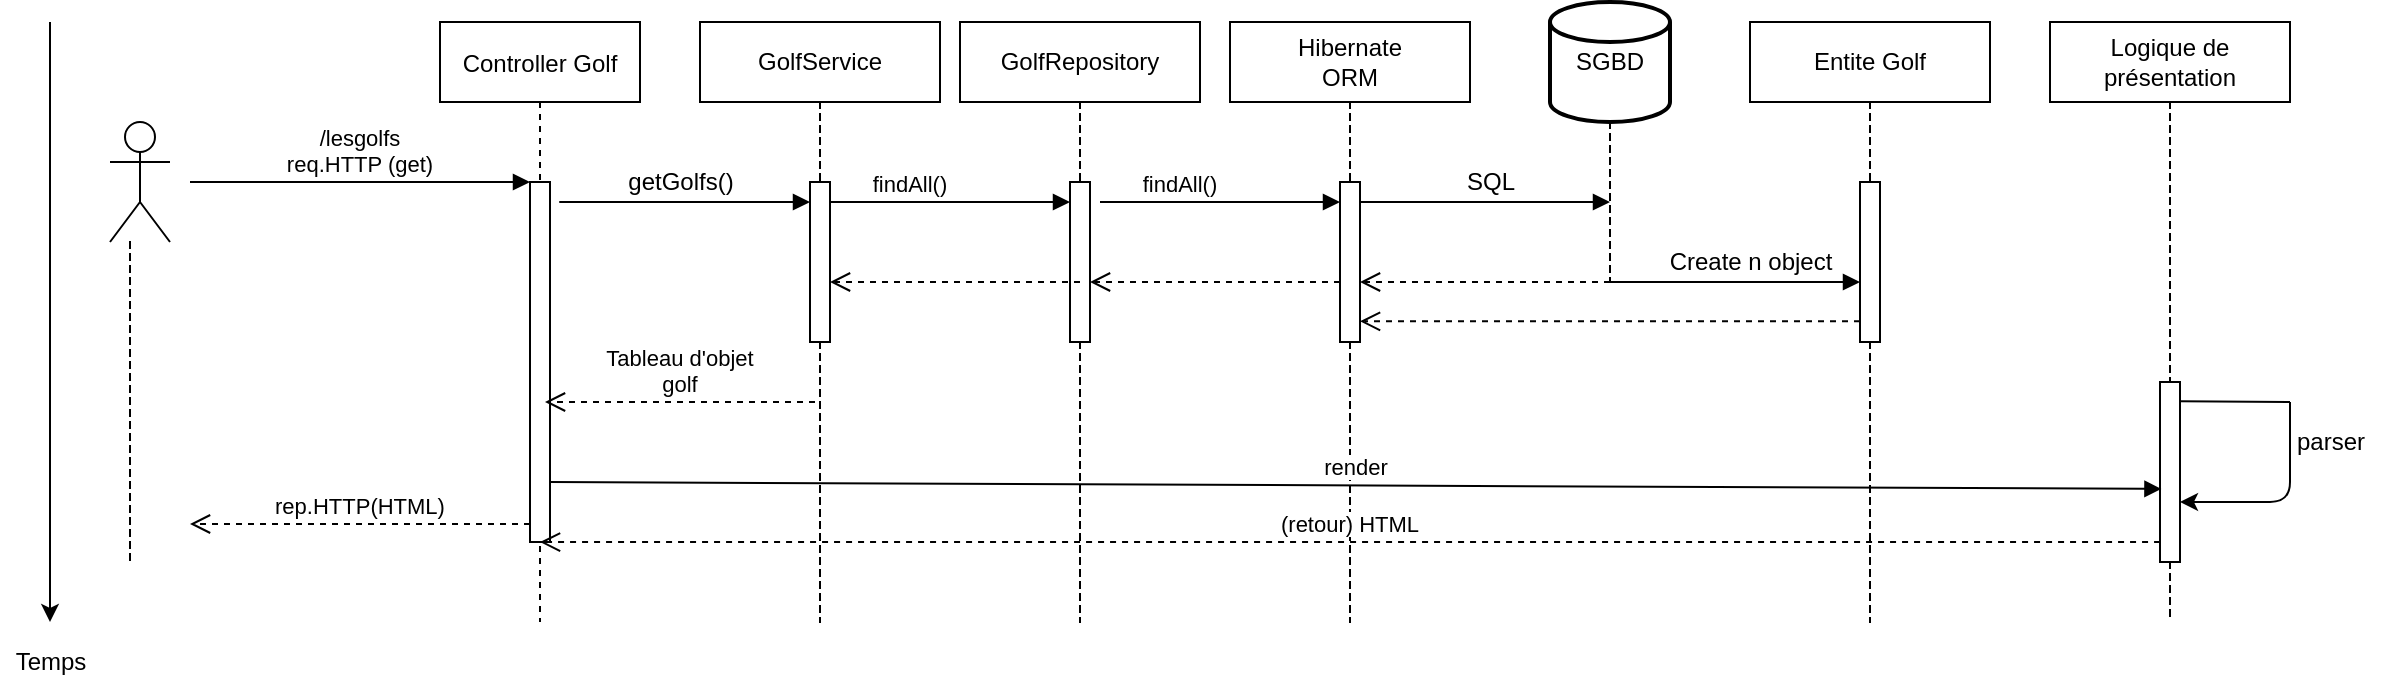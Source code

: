 <mxfile version="14.7.10" type="google"><diagram id="kgpKYQtTHZ0yAKxKKP6v" name="Page-1"><mxGraphModel dx="2512" dy="796" grid="1" gridSize="10" guides="1" tooltips="1" connect="1" arrows="1" fold="1" page="1" pageScale="1" pageWidth="850" pageHeight="1100" math="0" shadow="0"><root><mxCell id="0"/><mxCell id="1" parent="0"/><mxCell id="3nuBFxr9cyL0pnOWT2aG-5" value="Controller Golf" style="shape=umlLifeline;perimeter=lifelinePerimeter;container=1;collapsible=0;recursiveResize=0;rounded=0;shadow=0;strokeWidth=1;" parent="1" vertex="1"><mxGeometry x="215" y="80" width="100" height="300" as="geometry"/></mxCell><mxCell id="3nuBFxr9cyL0pnOWT2aG-6" value="" style="points=[];perimeter=orthogonalPerimeter;rounded=0;shadow=0;strokeWidth=1;" parent="3nuBFxr9cyL0pnOWT2aG-5" vertex="1"><mxGeometry x="45" y="80" width="10" height="180" as="geometry"/></mxCell><mxCell id="3nuBFxr9cyL0pnOWT2aG-7" value="rep.HTTP(HTML)" style="verticalAlign=bottom;endArrow=open;dashed=1;endSize=8;exitX=0;exitY=0.95;shadow=0;strokeWidth=1;" parent="1" source="3nuBFxr9cyL0pnOWT2aG-6" edge="1"><mxGeometry relative="1" as="geometry"><mxPoint x="90" y="331.0" as="targetPoint"/></mxGeometry></mxCell><mxCell id="3nuBFxr9cyL0pnOWT2aG-8" value="/lesgolfs&#10;req.HTTP (get)" style="verticalAlign=bottom;endArrow=block;entryX=0;entryY=0;shadow=0;strokeWidth=1;" parent="1" target="3nuBFxr9cyL0pnOWT2aG-6" edge="1"><mxGeometry relative="1" as="geometry"><mxPoint x="90" y="160.0" as="sourcePoint"/></mxGeometry></mxCell><mxCell id="ZXMWJzTH0fxOlca_vOdN-1" value="GolfService" style="rounded=0;whiteSpace=wrap;html=1;" vertex="1" parent="1"><mxGeometry x="345" y="80" width="120" height="40" as="geometry"/></mxCell><mxCell id="ZXMWJzTH0fxOlca_vOdN-3" value="" style="html=1;points=[];perimeter=orthogonalPerimeter;" vertex="1" parent="1"><mxGeometry x="400" y="160" width="10" height="80" as="geometry"/></mxCell><mxCell id="ZXMWJzTH0fxOlca_vOdN-5" value="GolfRepository" style="rounded=0;whiteSpace=wrap;html=1;" vertex="1" parent="1"><mxGeometry x="475" y="80" width="120" height="40" as="geometry"/></mxCell><mxCell id="ZXMWJzTH0fxOlca_vOdN-7" value="" style="html=1;points=[];perimeter=orthogonalPerimeter;" vertex="1" parent="1"><mxGeometry x="530" y="160" width="10" height="80" as="geometry"/></mxCell><mxCell id="ZXMWJzTH0fxOlca_vOdN-9" value="" style="verticalAlign=bottom;endArrow=block;entryX=0;entryY=0;shadow=0;strokeWidth=1;" edge="1" parent="1"><mxGeometry relative="1" as="geometry"><mxPoint x="290" y="170" as="sourcePoint"/><mxPoint x="400" y="170.0" as="targetPoint"/><Array as="points"><mxPoint x="270" y="170"/></Array></mxGeometry></mxCell><mxCell id="ZXMWJzTH0fxOlca_vOdN-10" value="findAll()" style="verticalAlign=bottom;endArrow=block;entryX=0;entryY=0;shadow=0;strokeWidth=1;" edge="1" parent="1"><mxGeometry x="-0.333" relative="1" as="geometry"><mxPoint x="410" y="170" as="sourcePoint"/><mxPoint x="530" y="170.0" as="targetPoint"/><mxPoint as="offset"/></mxGeometry></mxCell><mxCell id="ZXMWJzTH0fxOlca_vOdN-13" value="getGolfs()" style="text;html=1;align=center;verticalAlign=middle;resizable=0;points=[];autosize=1;strokeColor=none;" vertex="1" parent="1"><mxGeometry x="300" y="150" width="70" height="20" as="geometry"/></mxCell><mxCell id="ZXMWJzTH0fxOlca_vOdN-14" value="Hibernate&lt;br&gt;ORM" style="rounded=0;whiteSpace=wrap;html=1;" vertex="1" parent="1"><mxGeometry x="610" y="80" width="120" height="40" as="geometry"/></mxCell><mxCell id="ZXMWJzTH0fxOlca_vOdN-15" value="" style="html=1;points=[];perimeter=orthogonalPerimeter;" vertex="1" parent="1"><mxGeometry x="665" y="160" width="10" height="80" as="geometry"/></mxCell><mxCell id="ZXMWJzTH0fxOlca_vOdN-16" value="findAll()" style="verticalAlign=bottom;endArrow=block;entryX=0;entryY=0;shadow=0;strokeWidth=1;" edge="1" parent="1"><mxGeometry x="-0.333" relative="1" as="geometry"><mxPoint x="545" y="170" as="sourcePoint"/><mxPoint x="665" y="170.0" as="targetPoint"/><mxPoint as="offset"/></mxGeometry></mxCell><mxCell id="ZXMWJzTH0fxOlca_vOdN-17" value="" style="shape=partialRectangle;fillColor=none;align=left;verticalAlign=middle;strokeColor=none;spacingLeft=34;rotatable=0;points=[[0,0.5],[1,0.5]];portConstraint=eastwest;dropTarget=0;" vertex="1" parent="1"><mxGeometry x="375" y="240" width="90" height="140" as="geometry"/></mxCell><mxCell id="ZXMWJzTH0fxOlca_vOdN-18" value="" style="shape=partialRectangle;top=0;left=0;bottom=0;fillColor=none;stokeWidth=1;dashed=1;align=left;verticalAlign=middle;spacingLeft=4;spacingRight=4;overflow=hidden;rotatable=0;points=[];portConstraint=eastwest;part=1;" vertex="1" connectable="0" parent="ZXMWJzTH0fxOlca_vOdN-17"><mxGeometry width="30" height="140" as="geometry"/></mxCell><mxCell id="ZXMWJzTH0fxOlca_vOdN-19" value="" style="shape=partialRectangle;fillColor=none;align=left;verticalAlign=middle;strokeColor=none;spacingLeft=34;rotatable=0;points=[[0,0.5],[1,0.5]];portConstraint=eastwest;dropTarget=0;" vertex="1" parent="1"><mxGeometry x="505" y="240" width="90" height="140" as="geometry"/></mxCell><mxCell id="ZXMWJzTH0fxOlca_vOdN-20" value="" style="shape=partialRectangle;top=0;left=0;bottom=0;fillColor=none;stokeWidth=1;dashed=1;align=left;verticalAlign=middle;spacingLeft=4;spacingRight=4;overflow=hidden;rotatable=0;points=[];portConstraint=eastwest;part=1;" vertex="1" connectable="0" parent="ZXMWJzTH0fxOlca_vOdN-19"><mxGeometry width="30" height="140" as="geometry"/></mxCell><mxCell id="ZXMWJzTH0fxOlca_vOdN-21" value="" style="shape=partialRectangle;fillColor=none;align=left;verticalAlign=middle;strokeColor=none;spacingLeft=34;rotatable=0;points=[[0,0.5],[1,0.5]];portConstraint=eastwest;dropTarget=0;" vertex="1" parent="1"><mxGeometry x="640" y="240" width="90" height="140" as="geometry"/></mxCell><mxCell id="ZXMWJzTH0fxOlca_vOdN-22" value="" style="shape=partialRectangle;top=0;left=0;bottom=0;fillColor=none;stokeWidth=1;dashed=1;align=left;verticalAlign=middle;spacingLeft=4;spacingRight=4;overflow=hidden;rotatable=0;points=[];portConstraint=eastwest;part=1;" vertex="1" connectable="0" parent="ZXMWJzTH0fxOlca_vOdN-21"><mxGeometry width="30" height="140" as="geometry"/></mxCell><mxCell id="ZXMWJzTH0fxOlca_vOdN-23" value="" style="verticalAlign=bottom;endArrow=block;shadow=0;strokeWidth=1;" edge="1" parent="1"><mxGeometry x="-0.333" relative="1" as="geometry"><mxPoint x="675" y="170" as="sourcePoint"/><mxPoint x="800" y="170" as="targetPoint"/><mxPoint as="offset"/></mxGeometry></mxCell><mxCell id="ZXMWJzTH0fxOlca_vOdN-24" value="SGBD" style="strokeWidth=2;html=1;shape=mxgraph.flowchart.database;whiteSpace=wrap;" vertex="1" parent="1"><mxGeometry x="770" y="70" width="60" height="60" as="geometry"/></mxCell><mxCell id="ZXMWJzTH0fxOlca_vOdN-25" value="" style="shape=partialRectangle;fillColor=none;align=left;verticalAlign=middle;strokeColor=none;spacingLeft=34;rotatable=0;points=[[0,0.5],[1,0.5]];portConstraint=eastwest;dropTarget=0;" vertex="1" parent="1"><mxGeometry x="770" y="130" width="90" height="80" as="geometry"/></mxCell><mxCell id="ZXMWJzTH0fxOlca_vOdN-26" value="" style="shape=partialRectangle;top=0;left=0;bottom=0;fillColor=none;stokeWidth=1;dashed=1;align=left;verticalAlign=middle;spacingLeft=4;spacingRight=4;overflow=hidden;rotatable=0;points=[];portConstraint=eastwest;part=1;" vertex="1" connectable="0" parent="ZXMWJzTH0fxOlca_vOdN-25"><mxGeometry width="30" height="80" as="geometry"/></mxCell><mxCell id="ZXMWJzTH0fxOlca_vOdN-27" value="" style="shape=partialRectangle;fillColor=none;align=left;verticalAlign=middle;strokeColor=none;spacingLeft=34;rotatable=0;points=[[0,0.5],[1,0.5]];portConstraint=eastwest;dropTarget=0;" vertex="1" parent="1"><mxGeometry x="640" y="120" width="90" height="40" as="geometry"/></mxCell><mxCell id="ZXMWJzTH0fxOlca_vOdN-28" value="" style="shape=partialRectangle;top=0;left=0;bottom=0;fillColor=none;stokeWidth=1;dashed=1;align=left;verticalAlign=middle;spacingLeft=4;spacingRight=4;overflow=hidden;rotatable=0;points=[];portConstraint=eastwest;part=1;" vertex="1" connectable="0" parent="ZXMWJzTH0fxOlca_vOdN-27"><mxGeometry width="30" height="40" as="geometry"/></mxCell><mxCell id="ZXMWJzTH0fxOlca_vOdN-29" value="" style="shape=partialRectangle;fillColor=none;align=left;verticalAlign=middle;strokeColor=none;spacingLeft=34;rotatable=0;points=[[0,0.5],[1,0.5]];portConstraint=eastwest;dropTarget=0;" vertex="1" parent="1"><mxGeometry x="505" y="120" width="90" height="40" as="geometry"/></mxCell><mxCell id="ZXMWJzTH0fxOlca_vOdN-30" value="" style="shape=partialRectangle;top=0;left=0;bottom=0;fillColor=none;stokeWidth=1;dashed=1;align=left;verticalAlign=middle;spacingLeft=4;spacingRight=4;overflow=hidden;rotatable=0;points=[];portConstraint=eastwest;part=1;" vertex="1" connectable="0" parent="ZXMWJzTH0fxOlca_vOdN-29"><mxGeometry width="30" height="40" as="geometry"/></mxCell><mxCell id="ZXMWJzTH0fxOlca_vOdN-31" value="" style="shape=partialRectangle;fillColor=none;align=left;verticalAlign=middle;strokeColor=none;spacingLeft=34;rotatable=0;points=[[0,0.5],[1,0.5]];portConstraint=eastwest;dropTarget=0;" vertex="1" parent="1"><mxGeometry x="375" y="120" width="90" height="40" as="geometry"/></mxCell><mxCell id="ZXMWJzTH0fxOlca_vOdN-32" value="" style="shape=partialRectangle;top=0;left=0;bottom=0;fillColor=none;stokeWidth=1;dashed=1;align=left;verticalAlign=middle;spacingLeft=4;spacingRight=4;overflow=hidden;rotatable=0;points=[];portConstraint=eastwest;part=1;" vertex="1" connectable="0" parent="ZXMWJzTH0fxOlca_vOdN-31"><mxGeometry width="30" height="40" as="geometry"/></mxCell><mxCell id="ZXMWJzTH0fxOlca_vOdN-34" value="Logique de présentation" style="rounded=0;whiteSpace=wrap;html=1;" vertex="1" parent="1"><mxGeometry x="1020" y="80" width="120" height="40" as="geometry"/></mxCell><mxCell id="ZXMWJzTH0fxOlca_vOdN-35" value="Tableau d'objet&#10;golf" style="verticalAlign=bottom;endArrow=open;dashed=1;endSize=8;exitX=0;exitY=0.95;shadow=0;strokeWidth=1;" edge="1" parent="1"><mxGeometry relative="1" as="geometry"><mxPoint x="267.5" y="270" as="targetPoint"/><mxPoint x="402.5" y="270.0" as="sourcePoint"/></mxGeometry></mxCell><mxCell id="ZXMWJzTH0fxOlca_vOdN-36" value="" style="html=1;points=[];perimeter=orthogonalPerimeter;" vertex="1" parent="1"><mxGeometry x="1075" y="260" width="10" height="90" as="geometry"/></mxCell><mxCell id="ZXMWJzTH0fxOlca_vOdN-37" value="render" style="verticalAlign=bottom;endArrow=block;shadow=0;strokeWidth=1;entryX=0.072;entryY=0.594;entryDx=0;entryDy=0;entryPerimeter=0;" edge="1" parent="1" target="ZXMWJzTH0fxOlca_vOdN-36"><mxGeometry relative="1" as="geometry"><mxPoint x="270" y="310.0" as="sourcePoint"/><mxPoint x="920" y="306" as="targetPoint"/></mxGeometry></mxCell><mxCell id="ZXMWJzTH0fxOlca_vOdN-39" value="(retour) HTML" style="verticalAlign=bottom;endArrow=open;dashed=1;endSize=8;exitX=0.003;exitY=0.889;shadow=0;strokeWidth=1;exitDx=0;exitDy=0;exitPerimeter=0;" edge="1" parent="1" source="ZXMWJzTH0fxOlca_vOdN-36" target="3nuBFxr9cyL0pnOWT2aG-5"><mxGeometry relative="1" as="geometry"><mxPoint x="780" y="340" as="targetPoint"/><mxPoint x="915" y="340.0" as="sourcePoint"/></mxGeometry></mxCell><mxCell id="ZXMWJzTH0fxOlca_vOdN-40" value="" style="shape=partialRectangle;fillColor=none;align=left;verticalAlign=middle;strokeColor=none;spacingLeft=34;rotatable=0;points=[[0,0.5],[1,0.5]];portConstraint=eastwest;dropTarget=0;" vertex="1" parent="1"><mxGeometry x="1050" y="120" width="90" height="140" as="geometry"/></mxCell><mxCell id="ZXMWJzTH0fxOlca_vOdN-41" value="" style="shape=partialRectangle;top=0;left=0;bottom=0;fillColor=none;stokeWidth=1;dashed=1;align=left;verticalAlign=middle;spacingLeft=4;spacingRight=4;overflow=hidden;rotatable=0;points=[];portConstraint=eastwest;part=1;" vertex="1" connectable="0" parent="ZXMWJzTH0fxOlca_vOdN-40"><mxGeometry width="30" height="140" as="geometry"/></mxCell><mxCell id="ZXMWJzTH0fxOlca_vOdN-42" value="" style="shape=partialRectangle;fillColor=none;align=left;verticalAlign=middle;strokeColor=none;spacingLeft=34;rotatable=0;points=[[0,0.5],[1,0.5]];portConstraint=eastwest;dropTarget=0;" vertex="1" parent="1"><mxGeometry x="1050" y="350" width="90" height="30" as="geometry"/></mxCell><mxCell id="ZXMWJzTH0fxOlca_vOdN-43" value="" style="shape=partialRectangle;top=0;left=0;bottom=0;fillColor=none;stokeWidth=1;dashed=1;align=left;verticalAlign=middle;spacingLeft=4;spacingRight=4;overflow=hidden;rotatable=0;points=[];portConstraint=eastwest;part=1;" vertex="1" connectable="0" parent="ZXMWJzTH0fxOlca_vOdN-42"><mxGeometry width="30" height="30" as="geometry"/></mxCell><mxCell id="ZXMWJzTH0fxOlca_vOdN-44" value="" style="verticalAlign=bottom;endArrow=open;dashed=1;endSize=8;shadow=0;strokeWidth=1;" edge="1" parent="1"><mxGeometry relative="1" as="geometry"><mxPoint x="675" y="210" as="targetPoint"/><mxPoint x="800" y="210" as="sourcePoint"/></mxGeometry></mxCell><mxCell id="ZXMWJzTH0fxOlca_vOdN-45" value="" style="verticalAlign=bottom;endArrow=open;dashed=1;endSize=8;shadow=0;strokeWidth=1;" edge="1" parent="1"><mxGeometry relative="1" as="geometry"><mxPoint x="540" y="210" as="targetPoint"/><mxPoint x="665" y="210" as="sourcePoint"/></mxGeometry></mxCell><mxCell id="ZXMWJzTH0fxOlca_vOdN-46" value="" style="verticalAlign=bottom;endArrow=open;dashed=1;endSize=8;shadow=0;strokeWidth=1;" edge="1" parent="1"><mxGeometry relative="1" as="geometry"><mxPoint x="410" y="210" as="targetPoint"/><mxPoint x="535" y="210" as="sourcePoint"/></mxGeometry></mxCell><mxCell id="ZXMWJzTH0fxOlca_vOdN-48" value="" style="shape=umlActor;verticalLabelPosition=bottom;verticalAlign=top;html=1;outlineConnect=0;" vertex="1" parent="1"><mxGeometry x="50" y="130" width="30" height="60" as="geometry"/></mxCell><mxCell id="ZXMWJzTH0fxOlca_vOdN-49" value="" style="shape=partialRectangle;fillColor=none;align=left;verticalAlign=middle;strokeColor=none;spacingLeft=34;rotatable=0;points=[[0,0.5],[1,0.5]];portConstraint=eastwest;dropTarget=0;" vertex="1" parent="1"><mxGeometry x="30" y="190" width="90" height="160" as="geometry"/></mxCell><mxCell id="ZXMWJzTH0fxOlca_vOdN-50" value="" style="shape=partialRectangle;top=0;left=0;bottom=0;fillColor=none;stokeWidth=1;dashed=1;align=left;verticalAlign=middle;spacingLeft=4;spacingRight=4;overflow=hidden;rotatable=0;points=[];portConstraint=eastwest;part=1;" vertex="1" connectable="0" parent="ZXMWJzTH0fxOlca_vOdN-49"><mxGeometry width="30" height="160" as="geometry"/></mxCell><mxCell id="ZXMWJzTH0fxOlca_vOdN-54" value="SQL" style="text;html=1;align=center;verticalAlign=middle;resizable=0;points=[];autosize=1;strokeColor=none;" vertex="1" parent="1"><mxGeometry x="720" y="150" width="40" height="20" as="geometry"/></mxCell><mxCell id="ZXMWJzTH0fxOlca_vOdN-55" value="" style="endArrow=classic;html=1;" edge="1" parent="1"><mxGeometry width="50" height="50" relative="1" as="geometry"><mxPoint x="20" y="80" as="sourcePoint"/><mxPoint x="20" y="380" as="targetPoint"/></mxGeometry></mxCell><mxCell id="ZXMWJzTH0fxOlca_vOdN-56" value="Temps" style="text;html=1;align=center;verticalAlign=middle;resizable=0;points=[];autosize=1;strokeColor=none;" vertex="1" parent="1"><mxGeometry x="-5" y="390" width="50" height="20" as="geometry"/></mxCell><mxCell id="ZXMWJzTH0fxOlca_vOdN-57" value="" style="endArrow=classic;html=1;" edge="1" parent="1"><mxGeometry width="50" height="50" relative="1" as="geometry"><mxPoint x="1140" y="270" as="sourcePoint"/><mxPoint x="1085" y="320" as="targetPoint"/><Array as="points"><mxPoint x="1140" y="320"/></Array></mxGeometry></mxCell><mxCell id="ZXMWJzTH0fxOlca_vOdN-58" value="" style="endArrow=none;html=1;" edge="1" parent="1"><mxGeometry width="50" height="50" relative="1" as="geometry"><mxPoint x="1140" y="270" as="sourcePoint"/><mxPoint x="1085" y="269.66" as="targetPoint"/></mxGeometry></mxCell><mxCell id="ZXMWJzTH0fxOlca_vOdN-59" value="parser" style="text;html=1;align=center;verticalAlign=middle;resizable=0;points=[];autosize=1;strokeColor=none;" vertex="1" parent="1"><mxGeometry x="1135" y="280" width="50" height="20" as="geometry"/></mxCell><mxCell id="ZXMWJzTH0fxOlca_vOdN-60" value="Entite Golf" style="rounded=0;whiteSpace=wrap;html=1;" vertex="1" parent="1"><mxGeometry x="870" y="80" width="120" height="40" as="geometry"/></mxCell><mxCell id="ZXMWJzTH0fxOlca_vOdN-61" value="" style="html=1;points=[];perimeter=orthogonalPerimeter;" vertex="1" parent="1"><mxGeometry x="925" y="160" width="10" height="80" as="geometry"/></mxCell><mxCell id="ZXMWJzTH0fxOlca_vOdN-62" value="" style="shape=partialRectangle;fillColor=none;align=left;verticalAlign=middle;strokeColor=none;spacingLeft=34;rotatable=0;points=[[0,0.5],[1,0.5]];portConstraint=eastwest;dropTarget=0;" vertex="1" parent="1"><mxGeometry x="900" y="240" width="90" height="140" as="geometry"/></mxCell><mxCell id="ZXMWJzTH0fxOlca_vOdN-63" value="" style="shape=partialRectangle;top=0;left=0;bottom=0;fillColor=none;stokeWidth=1;dashed=1;align=left;verticalAlign=middle;spacingLeft=4;spacingRight=4;overflow=hidden;rotatable=0;points=[];portConstraint=eastwest;part=1;" vertex="1" connectable="0" parent="ZXMWJzTH0fxOlca_vOdN-62"><mxGeometry width="30" height="140" as="geometry"/></mxCell><mxCell id="ZXMWJzTH0fxOlca_vOdN-64" value="" style="shape=partialRectangle;fillColor=none;align=left;verticalAlign=middle;strokeColor=none;spacingLeft=34;rotatable=0;points=[[0,0.5],[1,0.5]];portConstraint=eastwest;dropTarget=0;" vertex="1" parent="1"><mxGeometry x="900" y="120" width="90" height="40" as="geometry"/></mxCell><mxCell id="ZXMWJzTH0fxOlca_vOdN-65" value="" style="shape=partialRectangle;top=0;left=0;bottom=0;fillColor=none;stokeWidth=1;dashed=1;align=left;verticalAlign=middle;spacingLeft=4;spacingRight=4;overflow=hidden;rotatable=0;points=[];portConstraint=eastwest;part=1;" vertex="1" connectable="0" parent="ZXMWJzTH0fxOlca_vOdN-64"><mxGeometry width="30" height="40" as="geometry"/></mxCell><mxCell id="ZXMWJzTH0fxOlca_vOdN-66" value="" style="verticalAlign=bottom;endArrow=block;shadow=0;strokeWidth=1;" edge="1" parent="1"><mxGeometry x="-0.333" relative="1" as="geometry"><mxPoint x="800" y="210" as="sourcePoint"/><mxPoint x="925" y="210" as="targetPoint"/><mxPoint as="offset"/></mxGeometry></mxCell><mxCell id="ZXMWJzTH0fxOlca_vOdN-67" value="Create n object" style="text;html=1;align=center;verticalAlign=middle;resizable=0;points=[];autosize=1;strokeColor=none;" vertex="1" parent="1"><mxGeometry x="820" y="190" width="100" height="20" as="geometry"/></mxCell><mxCell id="ZXMWJzTH0fxOlca_vOdN-68" value="" style="verticalAlign=bottom;endArrow=open;dashed=1;endSize=8;shadow=0;strokeWidth=1;" edge="1" parent="1" source="ZXMWJzTH0fxOlca_vOdN-61"><mxGeometry relative="1" as="geometry"><mxPoint x="675" y="229.66" as="targetPoint"/><mxPoint x="800" y="229.66" as="sourcePoint"/><Array as="points"><mxPoint x="730" y="229.66"/></Array></mxGeometry></mxCell></root></mxGraphModel></diagram></mxfile>
